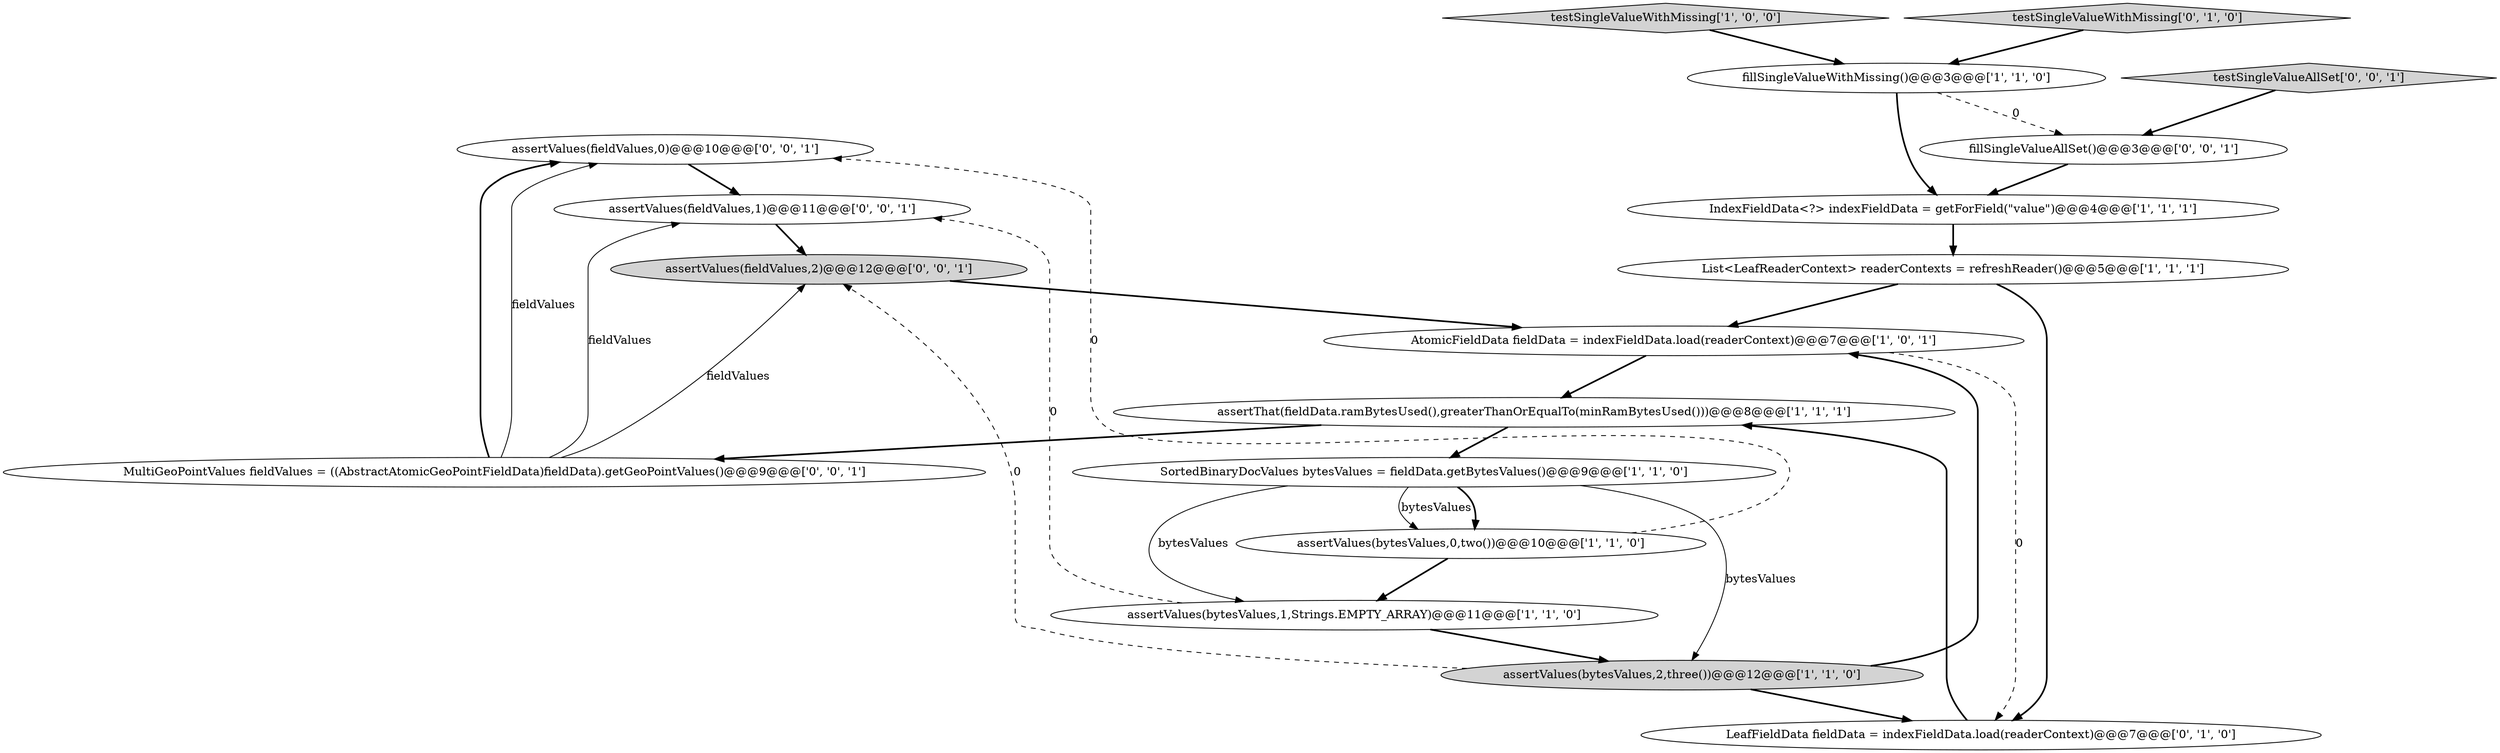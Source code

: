 digraph {
16 [style = filled, label = "assertValues(fieldValues,0)@@@10@@@['0', '0', '1']", fillcolor = white, shape = ellipse image = "AAA0AAABBB3BBB"];
8 [style = filled, label = "List<LeafReaderContext> readerContexts = refreshReader()@@@5@@@['1', '1', '1']", fillcolor = white, shape = ellipse image = "AAA0AAABBB1BBB"];
0 [style = filled, label = "AtomicFieldData fieldData = indexFieldData.load(readerContext)@@@7@@@['1', '0', '1']", fillcolor = white, shape = ellipse image = "AAA0AAABBB1BBB"];
1 [style = filled, label = "assertThat(fieldData.ramBytesUsed(),greaterThanOrEqualTo(minRamBytesUsed()))@@@8@@@['1', '1', '1']", fillcolor = white, shape = ellipse image = "AAA0AAABBB1BBB"];
17 [style = filled, label = "fillSingleValueAllSet()@@@3@@@['0', '0', '1']", fillcolor = white, shape = ellipse image = "AAA0AAABBB3BBB"];
7 [style = filled, label = "fillSingleValueWithMissing()@@@3@@@['1', '1', '0']", fillcolor = white, shape = ellipse image = "AAA0AAABBB1BBB"];
5 [style = filled, label = "assertValues(bytesValues,0,two())@@@10@@@['1', '1', '0']", fillcolor = white, shape = ellipse image = "AAA0AAABBB1BBB"];
9 [style = filled, label = "SortedBinaryDocValues bytesValues = fieldData.getBytesValues()@@@9@@@['1', '1', '0']", fillcolor = white, shape = ellipse image = "AAA0AAABBB1BBB"];
14 [style = filled, label = "testSingleValueAllSet['0', '0', '1']", fillcolor = lightgray, shape = diamond image = "AAA0AAABBB3BBB"];
3 [style = filled, label = "IndexFieldData<?> indexFieldData = getForField(\"value\")@@@4@@@['1', '1', '1']", fillcolor = white, shape = ellipse image = "AAA0AAABBB1BBB"];
13 [style = filled, label = "assertValues(fieldValues,1)@@@11@@@['0', '0', '1']", fillcolor = white, shape = ellipse image = "AAA0AAABBB3BBB"];
12 [style = filled, label = "MultiGeoPointValues fieldValues = ((AbstractAtomicGeoPointFieldData)fieldData).getGeoPointValues()@@@9@@@['0', '0', '1']", fillcolor = white, shape = ellipse image = "AAA0AAABBB3BBB"];
2 [style = filled, label = "assertValues(bytesValues,2,three())@@@12@@@['1', '1', '0']", fillcolor = lightgray, shape = ellipse image = "AAA0AAABBB1BBB"];
6 [style = filled, label = "testSingleValueWithMissing['1', '0', '0']", fillcolor = lightgray, shape = diamond image = "AAA0AAABBB1BBB"];
11 [style = filled, label = "testSingleValueWithMissing['0', '1', '0']", fillcolor = lightgray, shape = diamond image = "AAA0AAABBB2BBB"];
4 [style = filled, label = "assertValues(bytesValues,1,Strings.EMPTY_ARRAY)@@@11@@@['1', '1', '0']", fillcolor = white, shape = ellipse image = "AAA0AAABBB1BBB"];
10 [style = filled, label = "LeafFieldData fieldData = indexFieldData.load(readerContext)@@@7@@@['0', '1', '0']", fillcolor = white, shape = ellipse image = "AAA1AAABBB2BBB"];
15 [style = filled, label = "assertValues(fieldValues,2)@@@12@@@['0', '0', '1']", fillcolor = lightgray, shape = ellipse image = "AAA0AAABBB3BBB"];
14->17 [style = bold, label=""];
9->2 [style = solid, label="bytesValues"];
13->15 [style = bold, label=""];
5->16 [style = dashed, label="0"];
1->9 [style = bold, label=""];
8->0 [style = bold, label=""];
1->12 [style = bold, label=""];
12->13 [style = solid, label="fieldValues"];
9->5 [style = solid, label="bytesValues"];
9->4 [style = solid, label="bytesValues"];
0->10 [style = dashed, label="0"];
2->10 [style = bold, label=""];
17->3 [style = bold, label=""];
2->15 [style = dashed, label="0"];
16->13 [style = bold, label=""];
0->1 [style = bold, label=""];
5->4 [style = bold, label=""];
4->2 [style = bold, label=""];
12->16 [style = bold, label=""];
11->7 [style = bold, label=""];
7->3 [style = bold, label=""];
7->17 [style = dashed, label="0"];
10->1 [style = bold, label=""];
15->0 [style = bold, label=""];
3->8 [style = bold, label=""];
12->16 [style = solid, label="fieldValues"];
4->13 [style = dashed, label="0"];
2->0 [style = bold, label=""];
6->7 [style = bold, label=""];
9->5 [style = bold, label=""];
12->15 [style = solid, label="fieldValues"];
8->10 [style = bold, label=""];
}
